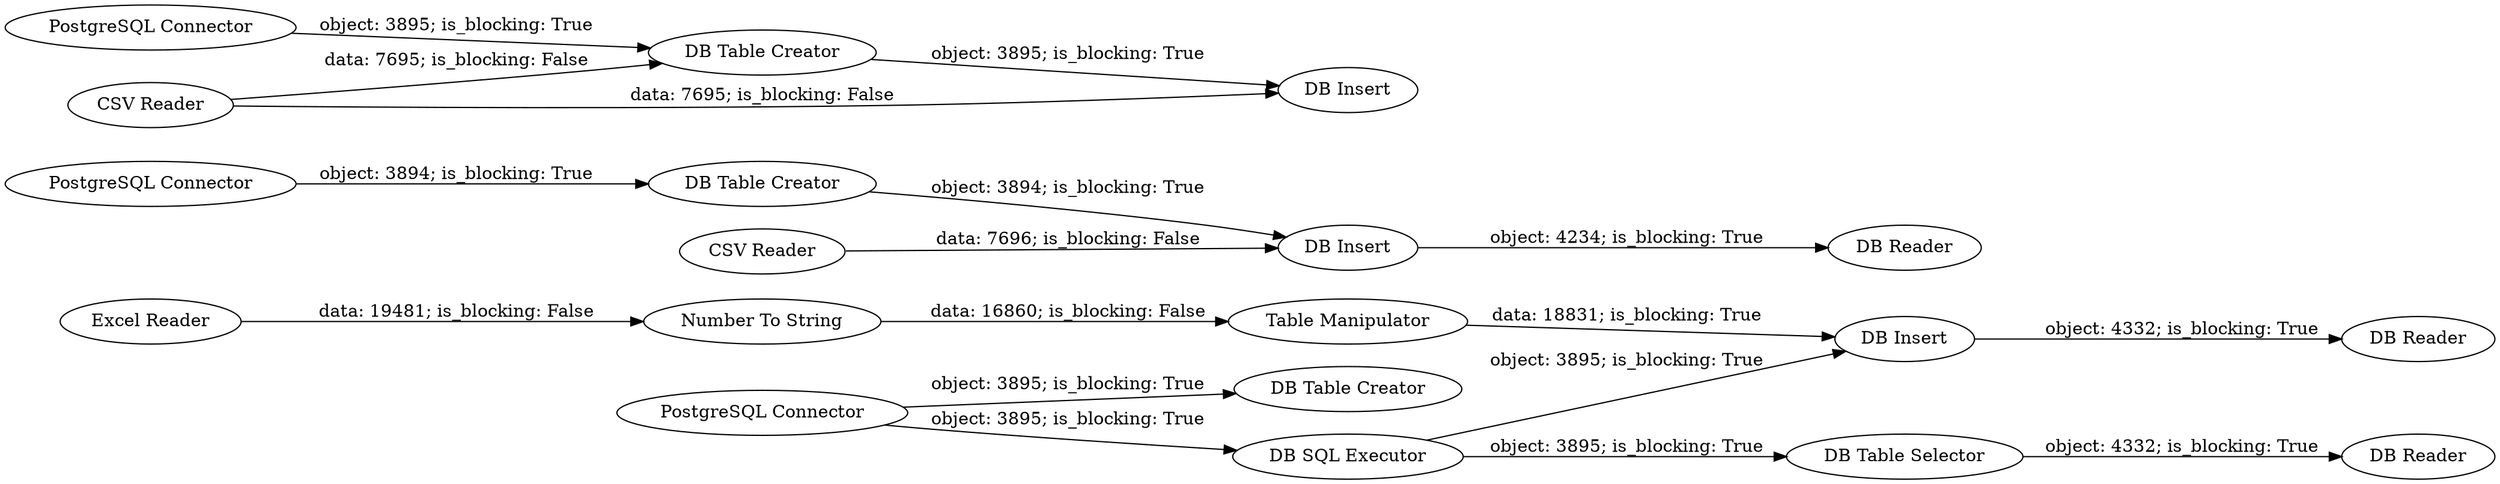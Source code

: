 digraph {
	"-3704406616162966810_51" [label="DB Table Selector"]
	"-3704406616162966810_58" [label="DB Insert"]
	"-3704406616162966810_48" [label="DB Insert"]
	"-3704406616162966810_57" [label="DB Table Creator"]
	"-3704406616162966810_67" [label="DB Insert"]
	"-3704406616162966810_23" [label="PostgreSQL Connector"]
	"-3704406616162966810_62" [label="PostgreSQL Connector"]
	"-3704406616162966810_54" [label="DB Reader"]
	"-3704406616162966810_59" [label="DB Reader"]
	"-3704406616162966810_63" [label="DB Table Creator"]
	"-3704406616162966810_64" [label="CSV Reader"]
	"-3704406616162966810_53" [label="DB Reader"]
	"-3704406616162966810_70" [label="DB Table Creator"]
	"-3704406616162966810_49" [label="Table Manipulator"]
	"-3704406616162966810_56" [label="PostgreSQL Connector"]
	"-3704406616162966810_52" [label="DB SQL Executor"]
	"-3704406616162966810_50" [label="Number To String"]
	"-3704406616162966810_55" [label="CSV Reader"]
	"-3704406616162966810_25" [label="Excel Reader"]
	"-3704406616162966810_51" -> "-3704406616162966810_54" [label="object: 4332; is_blocking: True"]
	"-3704406616162966810_55" -> "-3704406616162966810_58" [label="data: 7696; is_blocking: False"]
	"-3704406616162966810_58" -> "-3704406616162966810_59" [label="object: 4234; is_blocking: True"]
	"-3704406616162966810_56" -> "-3704406616162966810_57" [label="object: 3894; is_blocking: True"]
	"-3704406616162966810_52" -> "-3704406616162966810_51" [label="object: 3895; is_blocking: True"]
	"-3704406616162966810_23" -> "-3704406616162966810_52" [label="object: 3895; is_blocking: True"]
	"-3704406616162966810_48" -> "-3704406616162966810_53" [label="object: 4332; is_blocking: True"]
	"-3704406616162966810_62" -> "-3704406616162966810_63" [label="object: 3895; is_blocking: True"]
	"-3704406616162966810_23" -> "-3704406616162966810_70" [label="object: 3895; is_blocking: True"]
	"-3704406616162966810_50" -> "-3704406616162966810_49" [label="data: 16860; is_blocking: False"]
	"-3704406616162966810_64" -> "-3704406616162966810_67" [label="data: 7695; is_blocking: False"]
	"-3704406616162966810_57" -> "-3704406616162966810_58" [label="object: 3894; is_blocking: True"]
	"-3704406616162966810_63" -> "-3704406616162966810_67" [label="object: 3895; is_blocking: True"]
	"-3704406616162966810_52" -> "-3704406616162966810_48" [label="object: 3895; is_blocking: True"]
	"-3704406616162966810_64" -> "-3704406616162966810_63" [label="data: 7695; is_blocking: False"]
	"-3704406616162966810_49" -> "-3704406616162966810_48" [label="data: 18831; is_blocking: True"]
	"-3704406616162966810_25" -> "-3704406616162966810_50" [label="data: 19481; is_blocking: False"]
	rankdir=LR
}

